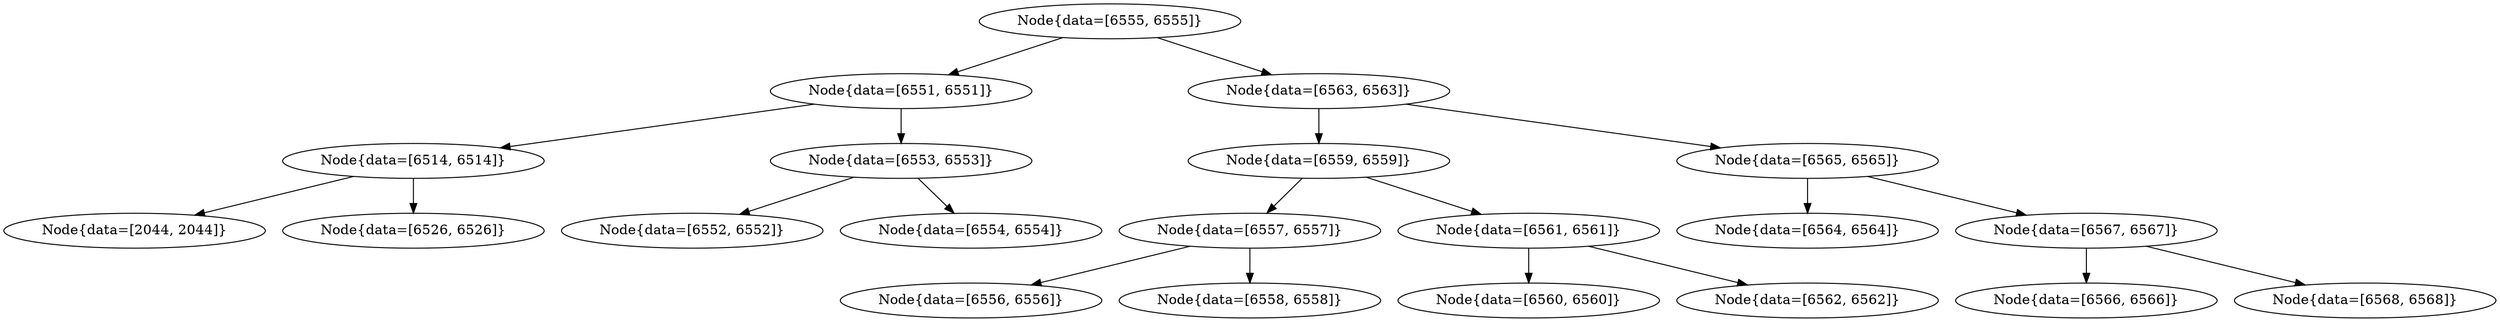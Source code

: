 digraph G{
1791741888 [label="Node{data=[6555, 6555]}"]
1791741888 -> 1595428806
1595428806 [label="Node{data=[6551, 6551]}"]
1595428806 -> 1072408673
1072408673 [label="Node{data=[6514, 6514]}"]
1072408673 -> 1531448569
1531448569 [label="Node{data=[2044, 2044]}"]
1072408673 -> 1867083167
1867083167 [label="Node{data=[6526, 6526]}"]
1595428806 -> 1915910607
1915910607 [label="Node{data=[6553, 6553]}"]
1915910607 -> 284720968
284720968 [label="Node{data=[6552, 6552]}"]
1915910607 -> 189568618
189568618 [label="Node{data=[6554, 6554]}"]
1791741888 -> 793589513
793589513 [label="Node{data=[6563, 6563]}"]
793589513 -> 1313922862
1313922862 [label="Node{data=[6559, 6559]}"]
1313922862 -> 495053715
495053715 [label="Node{data=[6557, 6557]}"]
495053715 -> 1922154895
1922154895 [label="Node{data=[6556, 6556]}"]
495053715 -> 883049899
883049899 [label="Node{data=[6558, 6558]}"]
1313922862 -> 2093176254
2093176254 [label="Node{data=[6561, 6561]}"]
2093176254 -> 1854731462
1854731462 [label="Node{data=[6560, 6560]}"]
2093176254 -> 317574433
317574433 [label="Node{data=[6562, 6562]}"]
793589513 -> 885284298
885284298 [label="Node{data=[6565, 6565]}"]
885284298 -> 1389133897
1389133897 [label="Node{data=[6564, 6564]}"]
885284298 -> 1534030866
1534030866 [label="Node{data=[6567, 6567]}"]
1534030866 -> 664223387
664223387 [label="Node{data=[6566, 6566]}"]
1534030866 -> 824909230
824909230 [label="Node{data=[6568, 6568]}"]
}
